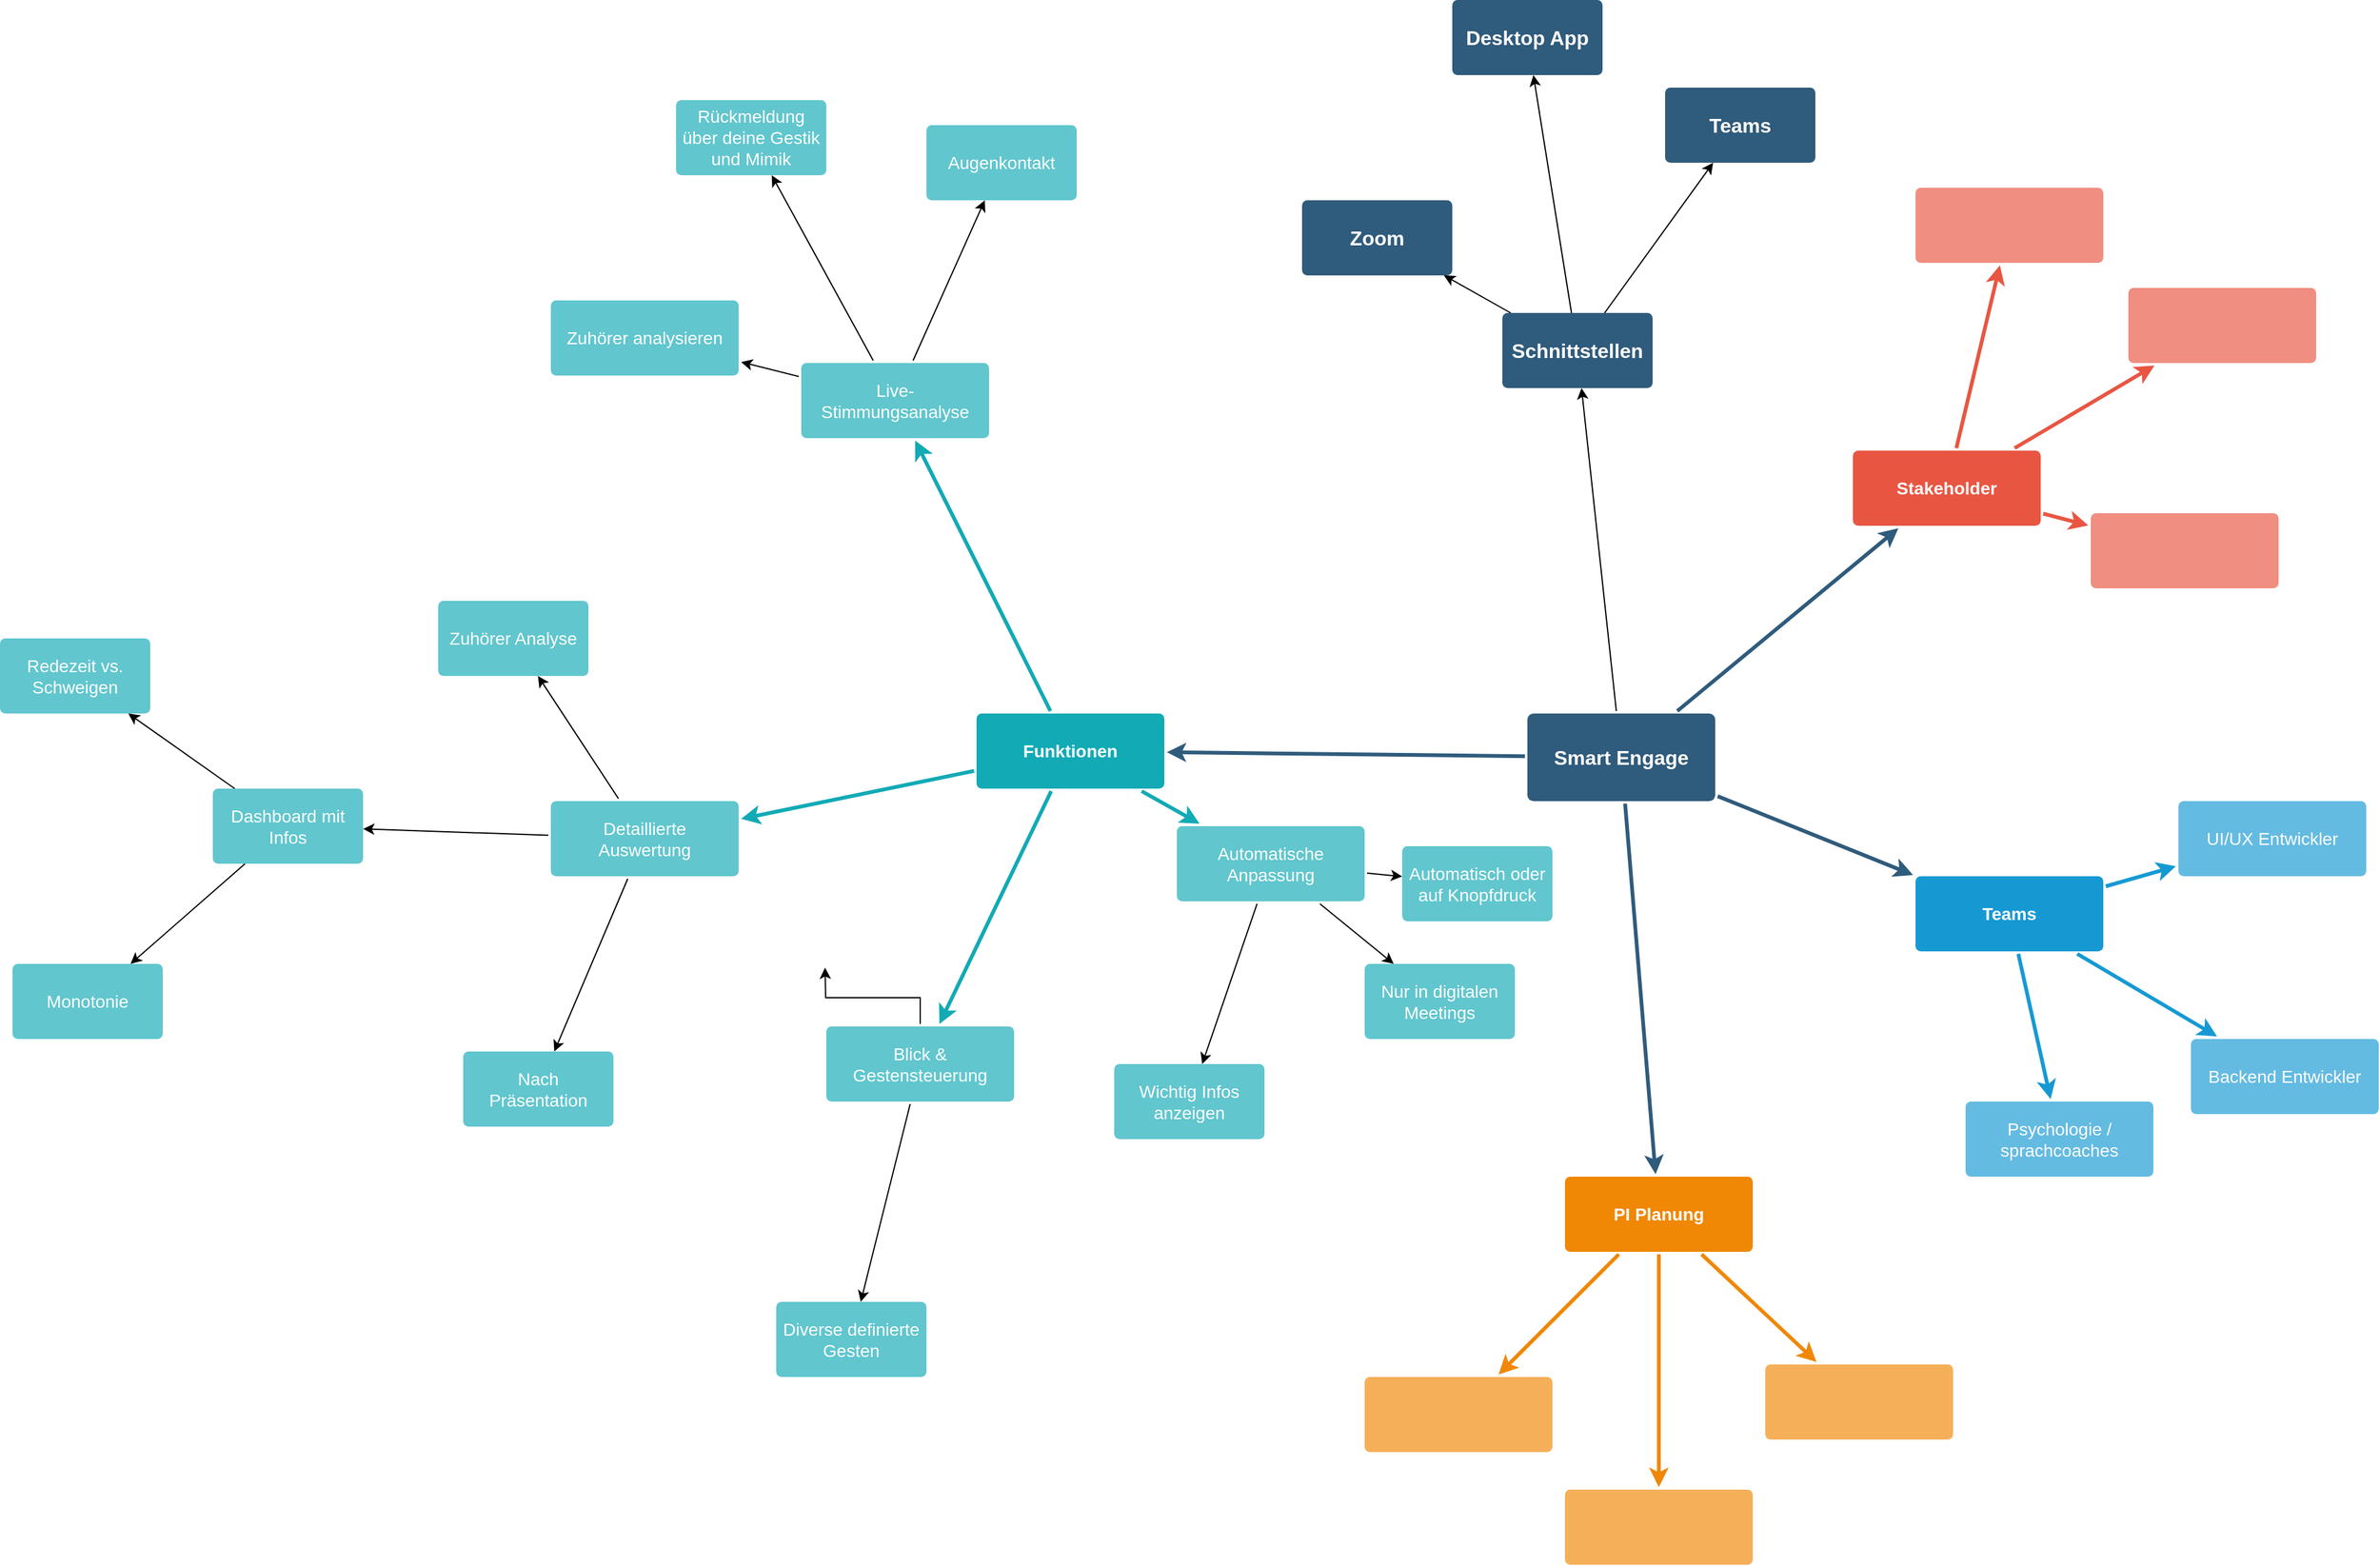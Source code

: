 <mxfile version="26.1.1">
  <diagram id="6a731a19-8d31-9384-78a2-239565b7b9f0" name="Page-1">
    <mxGraphModel dx="1613" dy="629" grid="1" gridSize="10" guides="1" tooltips="1" connect="1" arrows="1" fold="1" page="1" pageScale="1" pageWidth="1169" pageHeight="827" background="none" math="0" shadow="0">
      <root>
        <mxCell id="0" />
        <mxCell id="1" parent="0" />
        <mxCell id="1745" value="" style="edgeStyle=none;rounded=0;jumpStyle=none;html=1;shadow=0;labelBackgroundColor=none;startArrow=none;startFill=0;endArrow=classic;endFill=1;jettySize=auto;orthogonalLoop=1;strokeColor=#2F5B7C;strokeWidth=3;fontFamily=Helvetica;fontSize=16;fontColor=#23445D;spacing=5;noEdgeStyle=1;" parent="1" source="1749" target="1764" edge="1">
          <mxGeometry relative="1" as="geometry" />
        </mxCell>
        <mxCell id="1746" value="" style="edgeStyle=none;rounded=0;jumpStyle=none;html=1;shadow=0;labelBackgroundColor=none;startArrow=none;startFill=0;endArrow=classic;endFill=1;jettySize=auto;orthogonalLoop=1;strokeColor=#2F5B7C;strokeWidth=3;fontFamily=Helvetica;fontSize=16;fontColor=#23445D;spacing=5;noEdgeStyle=1;" parent="1" source="1749" target="1771" edge="1">
          <mxGeometry relative="1" as="geometry" />
        </mxCell>
        <mxCell id="1747" value="" style="edgeStyle=none;rounded=0;jumpStyle=none;html=1;shadow=0;labelBackgroundColor=none;startArrow=none;startFill=0;endArrow=classic;endFill=1;jettySize=auto;orthogonalLoop=1;strokeColor=#2F5B7C;strokeWidth=3;fontFamily=Helvetica;fontSize=16;fontColor=#23445D;spacing=5;noEdgeStyle=1;" parent="1" source="1749" target="1760" edge="1">
          <mxGeometry relative="1" as="geometry" />
        </mxCell>
        <mxCell id="1748" value="" style="edgeStyle=none;rounded=0;jumpStyle=none;html=1;shadow=0;labelBackgroundColor=none;startArrow=none;startFill=0;endArrow=classic;endFill=1;jettySize=auto;orthogonalLoop=1;strokeColor=#2F5B7C;strokeWidth=3;fontFamily=Helvetica;fontSize=16;fontColor=#23445D;spacing=5;noEdgeStyle=1;" parent="1" source="1749" target="1753" edge="1">
          <mxGeometry relative="1" as="geometry" />
        </mxCell>
        <mxCell id="dMpIjYGvDLAZJx-49gKq-1782" value="" style="edgeStyle=orthogonalEdgeStyle;rounded=0;orthogonalLoop=1;jettySize=auto;html=1;noEdgeStyle=1;" parent="1" source="1749" target="dMpIjYGvDLAZJx-49gKq-1781" edge="1">
          <mxGeometry relative="1" as="geometry" />
        </mxCell>
        <mxCell id="1749" value="Smart Engage" style="rounded=1;whiteSpace=wrap;html=1;shadow=0;labelBackgroundColor=none;strokeColor=none;strokeWidth=3;fillColor=#2F5B7C;fontFamily=Helvetica;fontSize=16;fontColor=#FFFFFF;align=center;fontStyle=1;spacing=5;arcSize=7;perimeterSpacing=2;" parent="1" vertex="1">
          <mxGeometry x="861" y="624" width="150" height="70" as="geometry" />
        </mxCell>
        <mxCell id="1750" value="" style="edgeStyle=none;rounded=1;jumpStyle=none;html=1;shadow=0;labelBackgroundColor=none;startArrow=none;startFill=0;jettySize=auto;orthogonalLoop=1;strokeColor=#E85642;strokeWidth=3;fontFamily=Helvetica;fontSize=14;fontColor=#FFFFFF;spacing=5;fontStyle=1;fillColor=#b0e3e6;noEdgeStyle=1;" parent="1" source="1753" target="1756" edge="1">
          <mxGeometry relative="1" as="geometry" />
        </mxCell>
        <mxCell id="1751" value="" style="edgeStyle=none;rounded=1;jumpStyle=none;html=1;shadow=0;labelBackgroundColor=none;startArrow=none;startFill=0;jettySize=auto;orthogonalLoop=1;strokeColor=#E85642;strokeWidth=3;fontFamily=Helvetica;fontSize=14;fontColor=#FFFFFF;spacing=5;fontStyle=1;fillColor=#b0e3e6;noEdgeStyle=1;" parent="1" source="1753" target="1755" edge="1">
          <mxGeometry relative="1" as="geometry" />
        </mxCell>
        <mxCell id="1752" value="" style="edgeStyle=none;rounded=1;jumpStyle=none;html=1;shadow=0;labelBackgroundColor=none;startArrow=none;startFill=0;jettySize=auto;orthogonalLoop=1;strokeColor=#E85642;strokeWidth=3;fontFamily=Helvetica;fontSize=14;fontColor=#FFFFFF;spacing=5;fontStyle=1;fillColor=#b0e3e6;noEdgeStyle=1;" parent="1" source="1753" target="1754" edge="1">
          <mxGeometry relative="1" as="geometry" />
        </mxCell>
        <mxCell id="1753" value="Stakeholder" style="rounded=1;whiteSpace=wrap;html=1;shadow=0;labelBackgroundColor=none;strokeColor=none;strokeWidth=3;fillColor=#e85642;fontFamily=Helvetica;fontSize=14;fontColor=#FFFFFF;align=center;spacing=5;fontStyle=1;arcSize=7;perimeterSpacing=2;" parent="1" vertex="1">
          <mxGeometry x="1121" y="414" width="150" height="60" as="geometry" />
        </mxCell>
        <mxCell id="1754" value="" style="rounded=1;whiteSpace=wrap;html=1;shadow=0;labelBackgroundColor=none;strokeColor=none;strokeWidth=3;fillColor=#f08e81;fontFamily=Helvetica;fontSize=14;fontColor=#FFFFFF;align=center;spacing=5;fontStyle=0;arcSize=7;perimeterSpacing=2;" parent="1" vertex="1">
          <mxGeometry x="1311" y="464" width="150" height="60" as="geometry" />
        </mxCell>
        <mxCell id="1755" value="" style="rounded=1;whiteSpace=wrap;html=1;shadow=0;labelBackgroundColor=none;strokeColor=none;strokeWidth=3;fillColor=#f08e81;fontFamily=Helvetica;fontSize=14;fontColor=#FFFFFF;align=center;spacing=5;fontStyle=0;arcSize=7;perimeterSpacing=2;" parent="1" vertex="1">
          <mxGeometry x="1171" y="204" width="150" height="60" as="geometry" />
        </mxCell>
        <mxCell id="1756" value="" style="rounded=1;whiteSpace=wrap;html=1;shadow=0;labelBackgroundColor=none;strokeColor=none;strokeWidth=3;fillColor=#f08e81;fontFamily=Helvetica;fontSize=14;fontColor=#FFFFFF;align=center;spacing=5;fontStyle=0;arcSize=7;perimeterSpacing=2;" parent="1" vertex="1">
          <mxGeometry x="1341" y="284" width="150" height="60" as="geometry" />
        </mxCell>
        <mxCell id="1757" value="" style="edgeStyle=none;rounded=0;jumpStyle=none;html=1;shadow=0;labelBackgroundColor=none;startArrow=none;startFill=0;endArrow=classic;endFill=1;jettySize=auto;orthogonalLoop=1;strokeColor=#1699D3;strokeWidth=3;fontFamily=Helvetica;fontSize=14;fontColor=#FFFFFF;spacing=5;noEdgeStyle=1;" parent="1" source="1760" target="1763" edge="1">
          <mxGeometry relative="1" as="geometry" />
        </mxCell>
        <mxCell id="1758" value="" style="edgeStyle=none;rounded=0;jumpStyle=none;html=1;shadow=0;labelBackgroundColor=none;startArrow=none;startFill=0;endArrow=classic;endFill=1;jettySize=auto;orthogonalLoop=1;strokeColor=#1699D3;strokeWidth=3;fontFamily=Helvetica;fontSize=14;fontColor=#FFFFFF;spacing=5;noEdgeStyle=1;" parent="1" source="1760" target="1762" edge="1">
          <mxGeometry relative="1" as="geometry" />
        </mxCell>
        <mxCell id="1759" value="" style="edgeStyle=none;rounded=0;jumpStyle=none;html=1;shadow=0;labelBackgroundColor=none;startArrow=none;startFill=0;endArrow=classic;endFill=1;jettySize=auto;orthogonalLoop=1;strokeColor=#1699D3;strokeWidth=3;fontFamily=Helvetica;fontSize=14;fontColor=#FFFFFF;spacing=5;noEdgeStyle=1;" parent="1" source="1760" target="1761" edge="1">
          <mxGeometry relative="1" as="geometry" />
        </mxCell>
        <mxCell id="1760" value="Teams" style="rounded=1;whiteSpace=wrap;html=1;shadow=0;labelBackgroundColor=none;strokeColor=none;strokeWidth=3;fillColor=#1699d3;fontFamily=Helvetica;fontSize=14;fontColor=#FFFFFF;align=center;spacing=5;fontStyle=1;arcSize=7;perimeterSpacing=2;" parent="1" vertex="1">
          <mxGeometry x="1171" y="754" width="150" height="60" as="geometry" />
        </mxCell>
        <mxCell id="1761" value="Backend Entwickler" style="rounded=1;whiteSpace=wrap;html=1;shadow=0;labelBackgroundColor=none;strokeColor=none;strokeWidth=3;fillColor=#64bbe2;fontFamily=Helvetica;fontSize=14;fontColor=#FFFFFF;align=center;spacing=5;arcSize=7;perimeterSpacing=2;" parent="1" vertex="1">
          <mxGeometry x="1391" y="884" width="150" height="60" as="geometry" />
        </mxCell>
        <mxCell id="1762" value="UI/UX Entwickler" style="rounded=1;whiteSpace=wrap;html=1;shadow=0;labelBackgroundColor=none;strokeColor=none;strokeWidth=3;fillColor=#64bbe2;fontFamily=Helvetica;fontSize=14;fontColor=#FFFFFF;align=center;spacing=5;arcSize=7;perimeterSpacing=2;" parent="1" vertex="1">
          <mxGeometry x="1381" y="694" width="150" height="60" as="geometry" />
        </mxCell>
        <mxCell id="1763" value="Psychologie / sprachcoaches" style="rounded=1;whiteSpace=wrap;html=1;shadow=0;labelBackgroundColor=none;strokeColor=none;strokeWidth=3;fillColor=#64bbe2;fontFamily=Helvetica;fontSize=14;fontColor=#FFFFFF;align=center;spacing=5;arcSize=7;perimeterSpacing=2;" parent="1" vertex="1">
          <mxGeometry x="1211" y="934" width="150" height="60" as="geometry" />
        </mxCell>
        <mxCell id="1764" value="PI Planung" style="rounded=1;whiteSpace=wrap;html=1;shadow=0;labelBackgroundColor=none;strokeColor=none;strokeWidth=3;fillColor=#F08705;fontFamily=Helvetica;fontSize=14;fontColor=#FFFFFF;align=center;spacing=5;fontStyle=1;arcSize=7;perimeterSpacing=2;" parent="1" vertex="1">
          <mxGeometry x="891" y="994" width="150" height="60" as="geometry" />
        </mxCell>
        <mxCell id="1765" value="" style="rounded=1;whiteSpace=wrap;html=1;shadow=0;labelBackgroundColor=none;strokeColor=none;strokeWidth=3;fillColor=#f5af58;fontFamily=Helvetica;fontSize=14;fontColor=#FFFFFF;align=center;spacing=5;arcSize=7;perimeterSpacing=2;" parent="1" vertex="1">
          <mxGeometry x="891" y="1244" width="150" height="60" as="geometry" />
        </mxCell>
        <mxCell id="1766" value="" style="edgeStyle=none;rounded=0;jumpStyle=none;html=1;shadow=0;labelBackgroundColor=none;startArrow=none;startFill=0;endArrow=classic;endFill=1;jettySize=auto;orthogonalLoop=1;strokeColor=#F08705;strokeWidth=3;fontFamily=Helvetica;fontSize=14;fontColor=#FFFFFF;spacing=5;noEdgeStyle=1;" parent="1" source="1764" target="1765" edge="1">
          <mxGeometry relative="1" as="geometry" />
        </mxCell>
        <mxCell id="1767" value="" style="rounded=1;whiteSpace=wrap;html=1;shadow=0;labelBackgroundColor=none;strokeColor=none;strokeWidth=3;fillColor=#f5af58;fontFamily=Helvetica;fontSize=14;fontColor=#FFFFFF;align=center;spacing=5;arcSize=7;perimeterSpacing=2;" parent="1" vertex="1">
          <mxGeometry x="731" y="1154" width="150" height="60" as="geometry" />
        </mxCell>
        <mxCell id="1768" value="" style="edgeStyle=none;rounded=0;jumpStyle=none;html=1;shadow=0;labelBackgroundColor=none;startArrow=none;startFill=0;endArrow=classic;endFill=1;jettySize=auto;orthogonalLoop=1;strokeColor=#F08705;strokeWidth=3;fontFamily=Helvetica;fontSize=14;fontColor=#FFFFFF;spacing=5;noEdgeStyle=1;" parent="1" source="1764" target="1767" edge="1">
          <mxGeometry relative="1" as="geometry" />
        </mxCell>
        <mxCell id="1769" value="" style="rounded=1;whiteSpace=wrap;html=1;shadow=0;labelBackgroundColor=none;strokeColor=none;strokeWidth=3;fillColor=#f5af58;fontFamily=Helvetica;fontSize=14;fontColor=#FFFFFF;align=center;spacing=5;arcSize=7;perimeterSpacing=2;" parent="1" vertex="1">
          <mxGeometry x="1051" y="1144" width="150" height="60" as="geometry" />
        </mxCell>
        <mxCell id="1770" value="" style="edgeStyle=none;rounded=0;jumpStyle=none;html=1;shadow=0;labelBackgroundColor=none;startArrow=none;startFill=0;endArrow=classic;endFill=1;jettySize=auto;orthogonalLoop=1;strokeColor=#F08705;strokeWidth=3;fontFamily=Helvetica;fontSize=14;fontColor=#FFFFFF;spacing=5;noEdgeStyle=1;" parent="1" source="1764" target="1769" edge="1">
          <mxGeometry relative="1" as="geometry" />
        </mxCell>
        <mxCell id="1771" value="Funktionen" style="rounded=1;whiteSpace=wrap;html=1;shadow=0;labelBackgroundColor=none;strokeColor=none;strokeWidth=3;fillColor=#12aab5;fontFamily=Helvetica;fontSize=14;fontColor=#FFFFFF;align=center;spacing=5;fontStyle=1;arcSize=7;perimeterSpacing=2;" parent="1" vertex="1">
          <mxGeometry x="421" y="624" width="150" height="60" as="geometry" />
        </mxCell>
        <mxCell id="dMpIjYGvDLAZJx-49gKq-1799" value="" style="edgeStyle=orthogonalEdgeStyle;rounded=0;orthogonalLoop=1;jettySize=auto;html=1;noEdgeStyle=1;" parent="1" source="1772" target="dMpIjYGvDLAZJx-49gKq-1798" edge="1">
          <mxGeometry relative="1" as="geometry" />
        </mxCell>
        <mxCell id="dMpIjYGvDLAZJx-49gKq-1801" value="" style="edgeStyle=orthogonalEdgeStyle;rounded=0;orthogonalLoop=1;jettySize=auto;html=1;noEdgeStyle=1;" parent="1" source="1772" target="dMpIjYGvDLAZJx-49gKq-1800" edge="1">
          <mxGeometry relative="1" as="geometry" />
        </mxCell>
        <mxCell id="dMpIjYGvDLAZJx-49gKq-1807" value="" style="edgeStyle=orthogonalEdgeStyle;rounded=0;orthogonalLoop=1;jettySize=auto;html=1;noEdgeStyle=1;" parent="1" source="1772" target="dMpIjYGvDLAZJx-49gKq-1806" edge="1">
          <mxGeometry relative="1" as="geometry" />
        </mxCell>
        <mxCell id="1772" value="Detaillierte Auswertung" style="rounded=1;whiteSpace=wrap;html=1;shadow=0;labelBackgroundColor=none;strokeColor=none;strokeWidth=3;fillColor=#61c6ce;fontFamily=Helvetica;fontSize=14;fontColor=#FFFFFF;align=center;spacing=5;fontStyle=0;arcSize=7;perimeterSpacing=2;" parent="1" vertex="1">
          <mxGeometry x="81" y="694" width="150" height="60" as="geometry" />
        </mxCell>
        <mxCell id="1773" value="" style="edgeStyle=none;rounded=1;jumpStyle=none;html=1;shadow=0;labelBackgroundColor=none;startArrow=none;startFill=0;jettySize=auto;orthogonalLoop=1;strokeColor=#12AAB5;strokeWidth=3;fontFamily=Helvetica;fontSize=14;fontColor=#FFFFFF;spacing=5;fontStyle=1;fillColor=#b0e3e6;noEdgeStyle=1;" parent="1" source="1771" target="1772" edge="1">
          <mxGeometry relative="1" as="geometry" />
        </mxCell>
        <mxCell id="dMpIjYGvDLAZJx-49gKq-1809" value="" style="edgeStyle=orthogonalEdgeStyle;rounded=0;orthogonalLoop=1;jettySize=auto;html=1;noEdgeStyle=1;" parent="1" source="1774" target="dMpIjYGvDLAZJx-49gKq-1808" edge="1">
          <mxGeometry relative="1" as="geometry" />
        </mxCell>
        <mxCell id="dMpIjYGvDLAZJx-49gKq-1811" value="" style="edgeStyle=orthogonalEdgeStyle;rounded=0;orthogonalLoop=1;jettySize=auto;html=1;" parent="1" source="1774" edge="1">
          <mxGeometry relative="1" as="geometry">
            <mxPoint x="300" y="827" as="targetPoint" />
          </mxGeometry>
        </mxCell>
        <mxCell id="1774" value="Blick &amp;amp; Gestensteuerung" style="rounded=1;whiteSpace=wrap;html=1;shadow=0;labelBackgroundColor=none;strokeColor=none;strokeWidth=3;fillColor=#61c6ce;fontFamily=Helvetica;fontSize=14;fontColor=#FFFFFF;align=center;spacing=5;fontStyle=0;arcSize=7;perimeterSpacing=2;" parent="1" vertex="1">
          <mxGeometry x="301" y="874" width="150" height="60" as="geometry" />
        </mxCell>
        <mxCell id="1775" value="" style="edgeStyle=none;rounded=1;jumpStyle=none;html=1;shadow=0;labelBackgroundColor=none;startArrow=none;startFill=0;jettySize=auto;orthogonalLoop=1;strokeColor=#12AAB5;strokeWidth=3;fontFamily=Helvetica;fontSize=14;fontColor=#FFFFFF;spacing=5;fontStyle=1;fillColor=#b0e3e6;noEdgeStyle=1;" parent="1" source="1771" target="1774" edge="1">
          <mxGeometry relative="1" as="geometry" />
        </mxCell>
        <mxCell id="dMpIjYGvDLAZJx-49gKq-1793" value="" style="edgeStyle=orthogonalEdgeStyle;rounded=0;orthogonalLoop=1;jettySize=auto;html=1;noEdgeStyle=1;" parent="1" source="1776" target="dMpIjYGvDLAZJx-49gKq-1792" edge="1">
          <mxGeometry relative="1" as="geometry" />
        </mxCell>
        <mxCell id="dMpIjYGvDLAZJx-49gKq-1795" value="" style="edgeStyle=orthogonalEdgeStyle;rounded=0;orthogonalLoop=1;jettySize=auto;html=1;noEdgeStyle=1;" parent="1" source="1776" target="dMpIjYGvDLAZJx-49gKq-1794" edge="1">
          <mxGeometry relative="1" as="geometry" />
        </mxCell>
        <mxCell id="dMpIjYGvDLAZJx-49gKq-1797" value="" style="edgeStyle=orthogonalEdgeStyle;rounded=0;orthogonalLoop=1;jettySize=auto;html=1;noEdgeStyle=1;" parent="1" source="1776" target="dMpIjYGvDLAZJx-49gKq-1796" edge="1">
          <mxGeometry relative="1" as="geometry" />
        </mxCell>
        <mxCell id="1776" value="Automatische Anpassung" style="rounded=1;whiteSpace=wrap;html=1;shadow=0;labelBackgroundColor=none;strokeColor=none;strokeWidth=3;fillColor=#61c6ce;fontFamily=Helvetica;fontSize=14;fontColor=#FFFFFF;align=center;spacing=5;fontStyle=0;arcSize=7;perimeterSpacing=2;" parent="1" vertex="1">
          <mxGeometry x="581" y="714" width="150" height="60" as="geometry" />
        </mxCell>
        <mxCell id="1777" value="" style="edgeStyle=none;rounded=1;jumpStyle=none;html=1;shadow=0;labelBackgroundColor=none;startArrow=none;startFill=0;jettySize=auto;orthogonalLoop=1;strokeColor=#12AAB5;strokeWidth=3;fontFamily=Helvetica;fontSize=14;fontColor=#FFFFFF;spacing=5;fontStyle=1;fillColor=#b0e3e6;noEdgeStyle=1;" parent="1" source="1771" target="1776" edge="1">
          <mxGeometry relative="1" as="geometry" />
        </mxCell>
        <mxCell id="dMpIjYGvDLAZJx-49gKq-1780" value="" style="edgeStyle=orthogonalEdgeStyle;rounded=0;orthogonalLoop=1;jettySize=auto;html=1;noEdgeStyle=1;" parent="1" source="1778" target="dMpIjYGvDLAZJx-49gKq-1779" edge="1">
          <mxGeometry relative="1" as="geometry" />
        </mxCell>
        <mxCell id="dMpIjYGvDLAZJx-49gKq-1791" value="" style="edgeStyle=orthogonalEdgeStyle;rounded=0;orthogonalLoop=1;jettySize=auto;html=1;noEdgeStyle=1;" parent="1" source="1778" target="dMpIjYGvDLAZJx-49gKq-1790" edge="1">
          <mxGeometry relative="1" as="geometry" />
        </mxCell>
        <mxCell id="dMpIjYGvDLAZJx-49gKq-1813" value="" style="edgeStyle=orthogonalEdgeStyle;rounded=0;orthogonalLoop=1;jettySize=auto;html=1;noEdgeStyle=1;" parent="1" source="1778" target="dMpIjYGvDLAZJx-49gKq-1812" edge="1">
          <mxGeometry relative="1" as="geometry" />
        </mxCell>
        <mxCell id="1778" value="Live-Stimmungsanalyse" style="rounded=1;whiteSpace=wrap;html=1;shadow=0;labelBackgroundColor=none;strokeColor=none;strokeWidth=3;fillColor=#61c6ce;fontFamily=Helvetica;fontSize=14;fontColor=#FFFFFF;align=center;spacing=5;fontStyle=0;arcSize=7;perimeterSpacing=2;" parent="1" vertex="1">
          <mxGeometry x="281" y="344" width="150" height="60" as="geometry" />
        </mxCell>
        <mxCell id="1779" value="" style="edgeStyle=none;rounded=1;jumpStyle=none;html=1;shadow=0;labelBackgroundColor=none;startArrow=none;startFill=0;jettySize=auto;orthogonalLoop=1;strokeColor=#12AAB5;strokeWidth=3;fontFamily=Helvetica;fontSize=14;fontColor=#FFFFFF;spacing=5;fontStyle=1;fillColor=#b0e3e6;noEdgeStyle=1;" parent="1" source="1771" target="1778" edge="1">
          <mxGeometry relative="1" as="geometry" />
        </mxCell>
        <mxCell id="dMpIjYGvDLAZJx-49gKq-1779" value="Zuhörer analysieren" style="rounded=1;whiteSpace=wrap;html=1;shadow=0;labelBackgroundColor=none;strokeColor=none;strokeWidth=3;fillColor=#61c6ce;fontFamily=Helvetica;fontSize=14;fontColor=#FFFFFF;align=center;spacing=5;fontStyle=0;arcSize=7;perimeterSpacing=2;" parent="1" vertex="1">
          <mxGeometry x="81" y="294" width="150" height="60" as="geometry" />
        </mxCell>
        <mxCell id="dMpIjYGvDLAZJx-49gKq-1784" value="" style="edgeStyle=orthogonalEdgeStyle;rounded=0;orthogonalLoop=1;jettySize=auto;html=1;noEdgeStyle=1;" parent="1" source="dMpIjYGvDLAZJx-49gKq-1781" target="dMpIjYGvDLAZJx-49gKq-1783" edge="1">
          <mxGeometry relative="1" as="geometry" />
        </mxCell>
        <mxCell id="dMpIjYGvDLAZJx-49gKq-1786" value="" style="edgeStyle=orthogonalEdgeStyle;rounded=0;orthogonalLoop=1;jettySize=auto;html=1;noEdgeStyle=1;" parent="1" source="dMpIjYGvDLAZJx-49gKq-1781" target="dMpIjYGvDLAZJx-49gKq-1785" edge="1">
          <mxGeometry relative="1" as="geometry" />
        </mxCell>
        <mxCell id="dMpIjYGvDLAZJx-49gKq-1789" value="" style="edgeStyle=orthogonalEdgeStyle;rounded=0;orthogonalLoop=1;jettySize=auto;html=1;noEdgeStyle=1;" parent="1" source="dMpIjYGvDLAZJx-49gKq-1781" target="dMpIjYGvDLAZJx-49gKq-1788" edge="1">
          <mxGeometry relative="1" as="geometry" />
        </mxCell>
        <mxCell id="dMpIjYGvDLAZJx-49gKq-1781" value="Schnittstellen" style="whiteSpace=wrap;html=1;fontSize=16;fillColor=#2F5B7C;strokeColor=none;fontColor=#FFFFFF;rounded=1;shadow=0;labelBackgroundColor=none;strokeWidth=3;fontStyle=1;spacing=5;arcSize=7;" parent="1" vertex="1">
          <mxGeometry x="841" y="304" width="120" height="60" as="geometry" />
        </mxCell>
        <mxCell id="dMpIjYGvDLAZJx-49gKq-1783" value="Zoom" style="whiteSpace=wrap;html=1;fontSize=16;fillColor=#2F5B7C;strokeColor=none;fontColor=#FFFFFF;rounded=1;shadow=0;labelBackgroundColor=none;strokeWidth=3;fontStyle=1;spacing=5;arcSize=7;" parent="1" vertex="1">
          <mxGeometry x="681" y="214" width="120" height="60" as="geometry" />
        </mxCell>
        <mxCell id="dMpIjYGvDLAZJx-49gKq-1785" value="Teams" style="whiteSpace=wrap;html=1;fontSize=16;fillColor=#2F5B7C;strokeColor=none;fontColor=#FFFFFF;rounded=1;shadow=0;labelBackgroundColor=none;strokeWidth=3;fontStyle=1;spacing=5;arcSize=7;" parent="1" vertex="1">
          <mxGeometry x="971" y="124" width="120" height="60" as="geometry" />
        </mxCell>
        <mxCell id="dMpIjYGvDLAZJx-49gKq-1788" value="Desktop App" style="whiteSpace=wrap;html=1;fontSize=16;fillColor=#2F5B7C;strokeColor=none;fontColor=#FFFFFF;rounded=1;shadow=0;labelBackgroundColor=none;strokeWidth=3;fontStyle=1;spacing=5;arcSize=7;" parent="1" vertex="1">
          <mxGeometry x="801" y="54" width="120" height="60" as="geometry" />
        </mxCell>
        <mxCell id="dMpIjYGvDLAZJx-49gKq-1790" value="Augenkontakt" style="whiteSpace=wrap;html=1;fontSize=14;fillColor=#61c6ce;strokeColor=none;fontColor=#FFFFFF;rounded=1;shadow=0;labelBackgroundColor=none;strokeWidth=3;spacing=5;fontStyle=0;arcSize=7;" parent="1" vertex="1">
          <mxGeometry x="381" y="154" width="120" height="60" as="geometry" />
        </mxCell>
        <mxCell id="dMpIjYGvDLAZJx-49gKq-1792" value="Nur in digitalen Meetings" style="whiteSpace=wrap;html=1;fontSize=14;fillColor=#61c6ce;strokeColor=none;fontColor=#FFFFFF;rounded=1;shadow=0;labelBackgroundColor=none;strokeWidth=3;spacing=5;fontStyle=0;arcSize=7;" parent="1" vertex="1">
          <mxGeometry x="731" y="824" width="120" height="60" as="geometry" />
        </mxCell>
        <mxCell id="dMpIjYGvDLAZJx-49gKq-1794" value="Wichtig Infos anzeigen" style="whiteSpace=wrap;html=1;fontSize=14;fillColor=#61c6ce;strokeColor=none;fontColor=#FFFFFF;rounded=1;shadow=0;labelBackgroundColor=none;strokeWidth=3;spacing=5;fontStyle=0;arcSize=7;" parent="1" vertex="1">
          <mxGeometry x="531" y="904" width="120" height="60" as="geometry" />
        </mxCell>
        <mxCell id="dMpIjYGvDLAZJx-49gKq-1796" value="Automatisch oder auf Knopfdruck" style="whiteSpace=wrap;html=1;fontSize=14;fillColor=#61c6ce;strokeColor=none;fontColor=#FFFFFF;rounded=1;shadow=0;labelBackgroundColor=none;strokeWidth=3;spacing=5;fontStyle=0;arcSize=7;" parent="1" vertex="1">
          <mxGeometry x="761" y="730" width="120" height="60" as="geometry" />
        </mxCell>
        <mxCell id="dMpIjYGvDLAZJx-49gKq-1798" value="Nach Präsentation" style="whiteSpace=wrap;html=1;fontSize=14;fillColor=#61c6ce;strokeColor=none;fontColor=#FFFFFF;rounded=1;shadow=0;labelBackgroundColor=none;strokeWidth=3;spacing=5;fontStyle=0;arcSize=7;" parent="1" vertex="1">
          <mxGeometry x="11" y="894" width="120" height="60" as="geometry" />
        </mxCell>
        <mxCell id="dMpIjYGvDLAZJx-49gKq-1803" value="" style="edgeStyle=orthogonalEdgeStyle;rounded=0;orthogonalLoop=1;jettySize=auto;html=1;noEdgeStyle=1;" parent="1" source="dMpIjYGvDLAZJx-49gKq-1800" target="dMpIjYGvDLAZJx-49gKq-1802" edge="1">
          <mxGeometry relative="1" as="geometry" />
        </mxCell>
        <mxCell id="dMpIjYGvDLAZJx-49gKq-1805" value="" style="edgeStyle=orthogonalEdgeStyle;rounded=0;orthogonalLoop=1;jettySize=auto;html=1;noEdgeStyle=1;" parent="1" source="dMpIjYGvDLAZJx-49gKq-1800" target="dMpIjYGvDLAZJx-49gKq-1804" edge="1">
          <mxGeometry relative="1" as="geometry" />
        </mxCell>
        <mxCell id="dMpIjYGvDLAZJx-49gKq-1800" value="Dashboard mit Infos" style="whiteSpace=wrap;html=1;fontSize=14;fillColor=#61c6ce;strokeColor=none;fontColor=#FFFFFF;rounded=1;shadow=0;labelBackgroundColor=none;strokeWidth=3;spacing=5;fontStyle=0;arcSize=7;" parent="1" vertex="1">
          <mxGeometry x="-189" y="684" width="120" height="60" as="geometry" />
        </mxCell>
        <mxCell id="dMpIjYGvDLAZJx-49gKq-1802" value="Redezeit vs. Schweigen" style="whiteSpace=wrap;html=1;fontSize=14;fillColor=#61c6ce;strokeColor=none;fontColor=#FFFFFF;rounded=1;shadow=0;labelBackgroundColor=none;strokeWidth=3;spacing=5;fontStyle=0;arcSize=7;" parent="1" vertex="1">
          <mxGeometry x="-359" y="564" width="120" height="60" as="geometry" />
        </mxCell>
        <mxCell id="dMpIjYGvDLAZJx-49gKq-1804" value="Monotonie" style="whiteSpace=wrap;html=1;fontSize=14;fillColor=#61c6ce;strokeColor=none;fontColor=#FFFFFF;rounded=1;shadow=0;labelBackgroundColor=none;strokeWidth=3;spacing=5;fontStyle=0;arcSize=7;" parent="1" vertex="1">
          <mxGeometry x="-349" y="824" width="120" height="60" as="geometry" />
        </mxCell>
        <mxCell id="dMpIjYGvDLAZJx-49gKq-1806" value="Zuhörer Analyse" style="whiteSpace=wrap;html=1;fontSize=14;fillColor=#61c6ce;strokeColor=none;fontColor=#FFFFFF;rounded=1;shadow=0;labelBackgroundColor=none;strokeWidth=3;spacing=5;fontStyle=0;arcSize=7;" parent="1" vertex="1">
          <mxGeometry x="-9" y="534" width="120" height="60" as="geometry" />
        </mxCell>
        <mxCell id="dMpIjYGvDLAZJx-49gKq-1808" value="Diverse definierte Gesten" style="whiteSpace=wrap;html=1;fontSize=14;fillColor=#61c6ce;strokeColor=none;fontColor=#FFFFFF;rounded=1;shadow=0;labelBackgroundColor=none;strokeWidth=3;spacing=5;fontStyle=0;arcSize=7;" parent="1" vertex="1">
          <mxGeometry x="261" y="1094" width="120" height="60" as="geometry" />
        </mxCell>
        <mxCell id="dMpIjYGvDLAZJx-49gKq-1812" value="Rückmeldung über deine Gestik und Mimik" style="whiteSpace=wrap;html=1;fontSize=14;fillColor=#61c6ce;strokeColor=none;fontColor=#FFFFFF;rounded=1;shadow=0;labelBackgroundColor=none;strokeWidth=3;spacing=5;fontStyle=0;arcSize=7;" parent="1" vertex="1">
          <mxGeometry x="181" y="134" width="120" height="60" as="geometry" />
        </mxCell>
      </root>
    </mxGraphModel>
  </diagram>
</mxfile>
